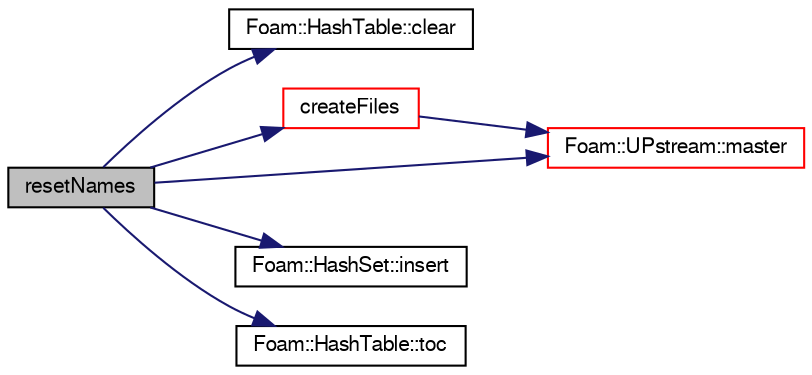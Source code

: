 digraph "resetNames"
{
  bgcolor="transparent";
  edge [fontname="FreeSans",fontsize="10",labelfontname="FreeSans",labelfontsize="10"];
  node [fontname="FreeSans",fontsize="10",shape=record];
  rankdir="LR";
  Node873 [label="resetNames",height=0.2,width=0.4,color="black", fillcolor="grey75", style="filled", fontcolor="black"];
  Node873 -> Node874 [color="midnightblue",fontsize="10",style="solid",fontname="FreeSans"];
  Node874 [label="Foam::HashTable::clear",height=0.2,width=0.4,color="black",URL="$a25702.html#ac8bb3912a3ce86b15842e79d0b421204",tooltip="Clear all entries from table. "];
  Node873 -> Node875 [color="midnightblue",fontsize="10",style="solid",fontname="FreeSans"];
  Node875 [label="createFiles",height=0.2,width=0.4,color="red",URL="$a26122.html#a2d6c3afdb1f10dce6be9079532be0091",tooltip="Create the output file. "];
  Node875 -> Node989 [color="midnightblue",fontsize="10",style="solid",fontname="FreeSans"];
  Node989 [label="Foam::UPstream::master",height=0.2,width=0.4,color="red",URL="$a26270.html#a36af549940a0aae3733774649594489f",tooltip="Am I the master process. "];
  Node873 -> Node1203 [color="midnightblue",fontsize="10",style="solid",fontname="FreeSans"];
  Node1203 [label="Foam::HashSet::insert",height=0.2,width=0.4,color="black",URL="$a25690.html#a49f0753d9652681fc3a81f59951a0ad7",tooltip="Insert a new entry. "];
  Node873 -> Node989 [color="midnightblue",fontsize="10",style="solid",fontname="FreeSans"];
  Node873 -> Node1204 [color="midnightblue",fontsize="10",style="solid",fontname="FreeSans"];
  Node1204 [label="Foam::HashTable::toc",height=0.2,width=0.4,color="black",URL="$a25702.html#a1717015c0033bc9eed654353eed0461b",tooltip="Return the table of contents. "];
}

